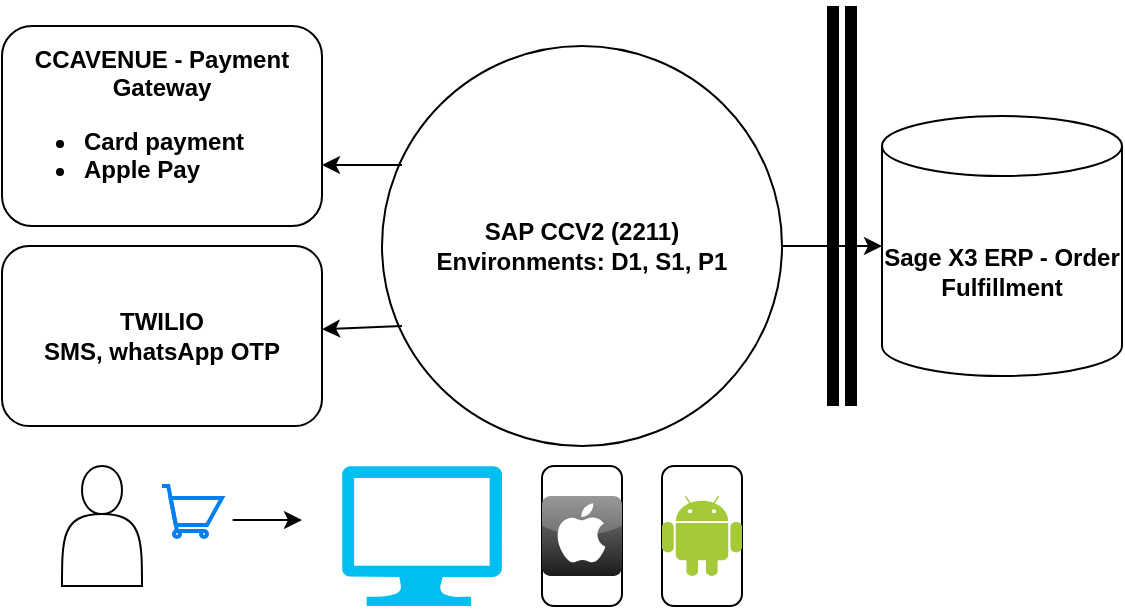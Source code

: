 <mxfile version="22.0.4" type="github">
  <diagram name="Page-1" id="G2JT-5MZ6il7s0chR8mo">
    <mxGraphModel dx="1018" dy="705" grid="1" gridSize="10" guides="1" tooltips="1" connect="1" arrows="1" fold="1" page="1" pageScale="1" pageWidth="850" pageHeight="1100" math="0" shadow="0">
      <root>
        <mxCell id="0" />
        <mxCell id="1" parent="0" />
        <mxCell id="zkryZQATMW9P87HwknZ--1" value="&lt;b&gt;SAP CCV2 (2211)&lt;br&gt;Environments: D1, S1, P1&lt;/b&gt;" style="ellipse;whiteSpace=wrap;html=1;aspect=fixed;" vertex="1" parent="1">
          <mxGeometry x="290" y="230" width="200" height="200" as="geometry" />
        </mxCell>
        <mxCell id="zkryZQATMW9P87HwknZ--2" value="&lt;b&gt;CCAVENUE - Payment Gateway&lt;br&gt;&lt;ul&gt;&lt;li style=&quot;text-align: left;&quot;&gt;&lt;b style=&quot;background-color: initial;&quot;&gt;Card payment&lt;/b&gt;&lt;/li&gt;&lt;li style=&quot;text-align: left;&quot;&gt;&lt;b style=&quot;background-color: initial;&quot;&gt;Apple Pay&lt;/b&gt;&lt;/li&gt;&lt;/ul&gt;&lt;/b&gt;" style="rounded=1;whiteSpace=wrap;html=1;" vertex="1" parent="1">
          <mxGeometry x="100" y="220" width="160" height="100" as="geometry" />
        </mxCell>
        <mxCell id="zkryZQATMW9P87HwknZ--3" value="" style="rounded=1;whiteSpace=wrap;html=1;" vertex="1" parent="1">
          <mxGeometry x="370" y="440" width="40" height="70" as="geometry" />
        </mxCell>
        <mxCell id="zkryZQATMW9P87HwknZ--4" value="&lt;b&gt;TWILIO&lt;br&gt;SMS, whatsApp OTP&lt;/b&gt;" style="rounded=1;whiteSpace=wrap;html=1;" vertex="1" parent="1">
          <mxGeometry x="100" y="330" width="160" height="90" as="geometry" />
        </mxCell>
        <mxCell id="zkryZQATMW9P87HwknZ--5" value="&lt;b&gt;Sage X3 ERP - Order Fulfillment&lt;/b&gt;" style="shape=cylinder3;whiteSpace=wrap;html=1;boundedLbl=1;backgroundOutline=1;size=15;" vertex="1" parent="1">
          <mxGeometry x="540" y="265" width="120" height="130" as="geometry" />
        </mxCell>
        <mxCell id="zkryZQATMW9P87HwknZ--6" value="" style="rounded=1;whiteSpace=wrap;html=1;" vertex="1" parent="1">
          <mxGeometry x="430" y="440" width="40" height="70" as="geometry" />
        </mxCell>
        <mxCell id="zkryZQATMW9P87HwknZ--8" value="" style="verticalLabelPosition=bottom;html=1;verticalAlign=top;align=center;strokeColor=none;fillColor=#00BEF2;shape=mxgraph.azure.computer;pointerEvents=1;" vertex="1" parent="1">
          <mxGeometry x="270" y="440" width="80" height="70" as="geometry" />
        </mxCell>
        <mxCell id="zkryZQATMW9P87HwknZ--9" value="" style="dashed=0;outlineConnect=0;html=1;align=center;labelPosition=center;verticalLabelPosition=bottom;verticalAlign=top;shape=mxgraph.webicons.apple;fillColor=#807E7E;gradientColor=#1B1C1C" vertex="1" parent="1">
          <mxGeometry x="370" y="455" width="40" height="40" as="geometry" />
        </mxCell>
        <mxCell id="zkryZQATMW9P87HwknZ--11" value="" style="dashed=0;outlineConnect=0;html=1;align=center;labelPosition=center;verticalLabelPosition=bottom;verticalAlign=top;shape=mxgraph.weblogos.android;fillColor=#A4CA39;strokeColor=none" vertex="1" parent="1">
          <mxGeometry x="430" y="455" width="40" height="40" as="geometry" />
        </mxCell>
        <mxCell id="zkryZQATMW9P87HwknZ--15" value="" style="shape=link;html=1;rounded=0;shadow=0;strokeColor=default;strokeWidth=6;" edge="1" parent="1">
          <mxGeometry width="100" relative="1" as="geometry">
            <mxPoint x="520" y="210" as="sourcePoint" />
            <mxPoint x="520" y="410" as="targetPoint" />
          </mxGeometry>
        </mxCell>
        <mxCell id="zkryZQATMW9P87HwknZ--16" value="" style="endArrow=classic;html=1;rounded=0;" edge="1" parent="1" target="zkryZQATMW9P87HwknZ--4">
          <mxGeometry width="50" height="50" relative="1" as="geometry">
            <mxPoint x="300" y="370" as="sourcePoint" />
            <mxPoint x="450" y="340" as="targetPoint" />
          </mxGeometry>
        </mxCell>
        <mxCell id="zkryZQATMW9P87HwknZ--19" value="" style="endArrow=classic;html=1;rounded=0;" edge="1" parent="1">
          <mxGeometry width="50" height="50" relative="1" as="geometry">
            <mxPoint x="300" y="289.5" as="sourcePoint" />
            <mxPoint x="260" y="289.5" as="targetPoint" />
          </mxGeometry>
        </mxCell>
        <mxCell id="zkryZQATMW9P87HwknZ--22" value="" style="endArrow=classic;html=1;rounded=0;exitX=1;exitY=0.5;exitDx=0;exitDy=0;" edge="1" parent="1" source="zkryZQATMW9P87HwknZ--1" target="zkryZQATMW9P87HwknZ--5">
          <mxGeometry width="50" height="50" relative="1" as="geometry">
            <mxPoint x="320" y="309.5" as="sourcePoint" />
            <mxPoint x="280" y="309.5" as="targetPoint" />
          </mxGeometry>
        </mxCell>
        <mxCell id="zkryZQATMW9P87HwknZ--24" value="" style="html=1;verticalLabelPosition=bottom;align=center;labelBackgroundColor=#ffffff;verticalAlign=top;strokeWidth=2;strokeColor=#0080F0;shadow=0;dashed=0;shape=mxgraph.ios7.icons.shopping_cart;" vertex="1" parent="1">
          <mxGeometry x="180" y="450" width="30" height="25.5" as="geometry" />
        </mxCell>
        <mxCell id="zkryZQATMW9P87HwknZ--25" value="" style="shape=actor;whiteSpace=wrap;html=1;" vertex="1" parent="1">
          <mxGeometry x="130" y="440" width="40" height="60" as="geometry" />
        </mxCell>
        <mxCell id="zkryZQATMW9P87HwknZ--26" value="" style="endArrow=classic;html=1;rounded=0;exitX=1.178;exitY=0.667;exitDx=0;exitDy=0;exitPerimeter=0;" edge="1" parent="1" source="zkryZQATMW9P87HwknZ--24">
          <mxGeometry width="50" height="50" relative="1" as="geometry">
            <mxPoint x="220" y="460" as="sourcePoint" />
            <mxPoint x="250" y="467" as="targetPoint" />
          </mxGeometry>
        </mxCell>
      </root>
    </mxGraphModel>
  </diagram>
</mxfile>
